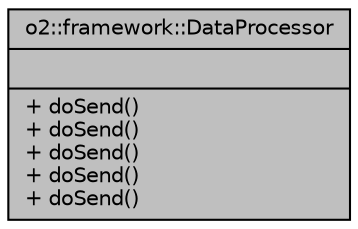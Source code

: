 digraph "o2::framework::DataProcessor"
{
 // INTERACTIVE_SVG=YES
  bgcolor="transparent";
  edge [fontname="Helvetica",fontsize="10",labelfontname="Helvetica",labelfontsize="10"];
  node [fontname="Helvetica",fontsize="10",shape=record];
  Node1 [label="{o2::framework::DataProcessor\n||+ doSend()\l+ doSend()\l+ doSend()\l+ doSend()\l+ doSend()\l}",height=0.2,width=0.4,color="black", fillcolor="grey75", style="filled" fontcolor="black"];
}
